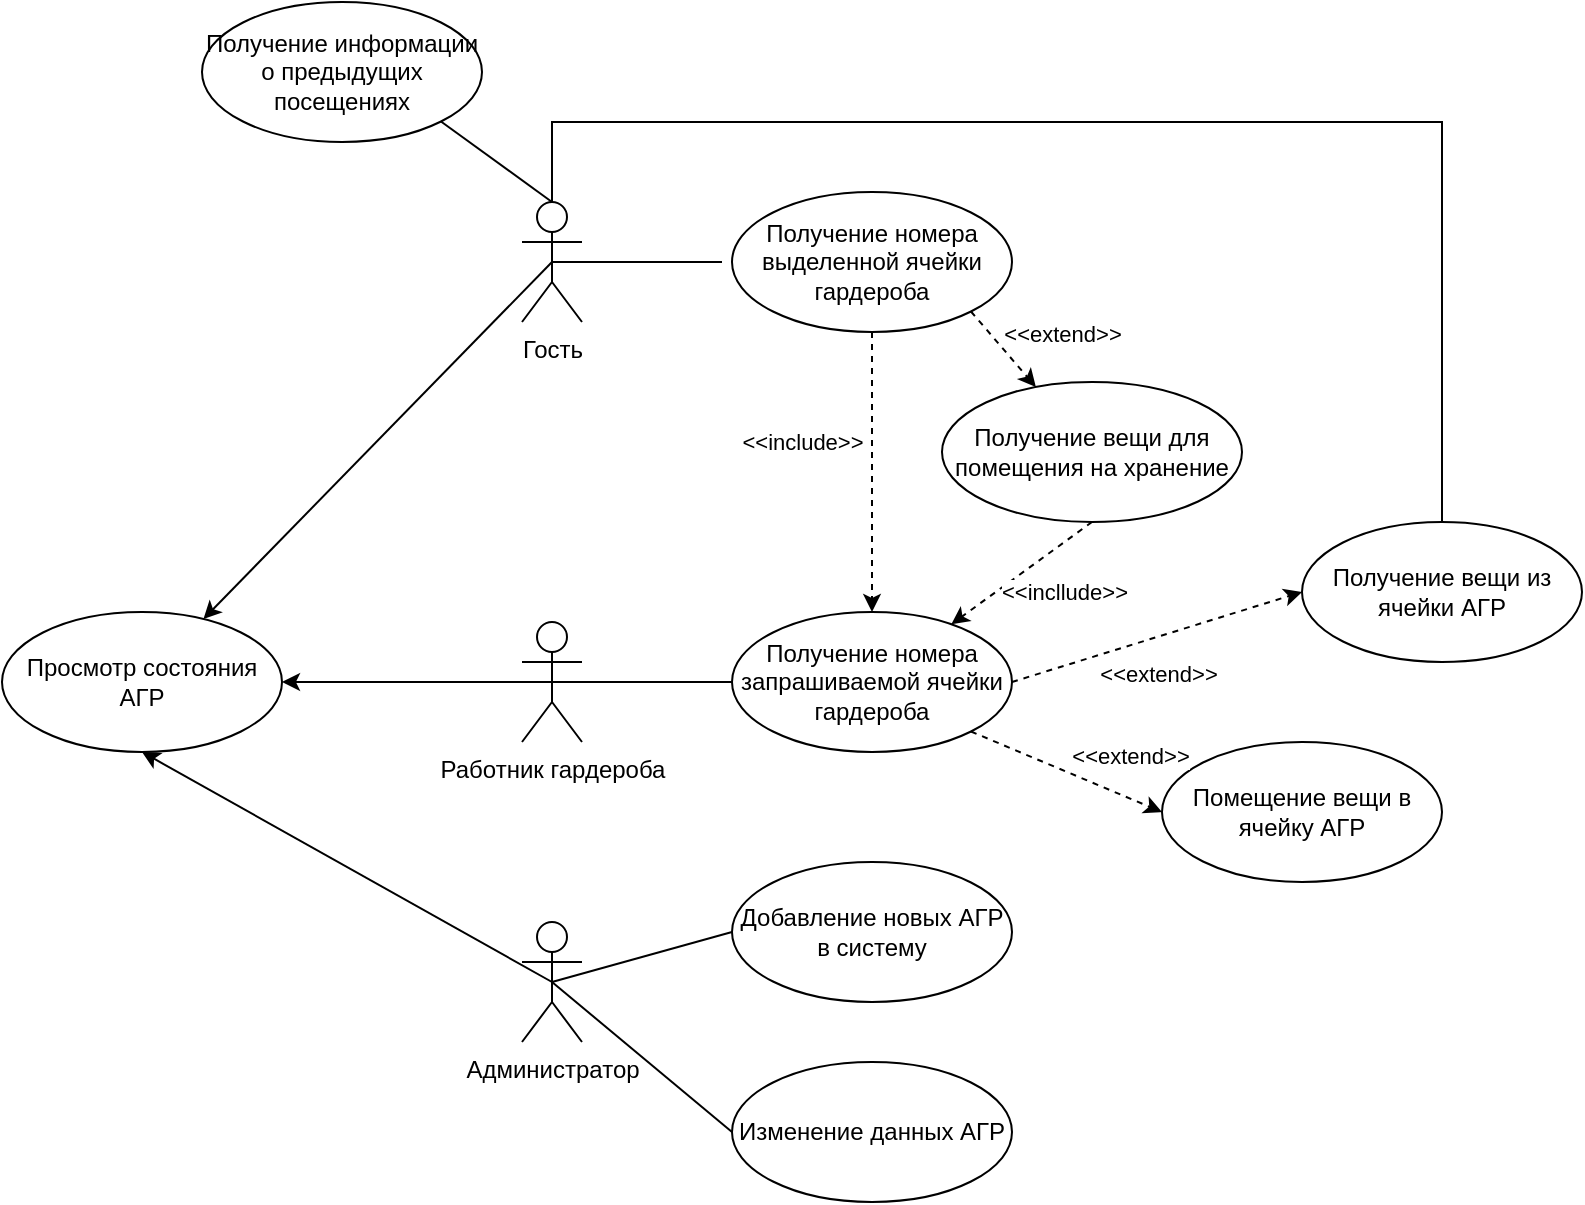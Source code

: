<mxfile version="24.0.6" type="device">
  <diagram name="Страница — 1" id="zBL7nr5m40juxzCDOqML">
    <mxGraphModel dx="1434" dy="789" grid="1" gridSize="10" guides="1" tooltips="1" connect="1" arrows="1" fold="1" page="1" pageScale="1" pageWidth="827" pageHeight="1169" math="0" shadow="0">
      <root>
        <mxCell id="0" />
        <mxCell id="1" parent="0" />
        <mxCell id="xuxrbrmnjuZVhDg_zc8x-42" style="edgeStyle=orthogonalEdgeStyle;rounded=0;orthogonalLoop=1;jettySize=auto;html=1;exitX=0.5;exitY=0.5;exitDx=0;exitDy=0;exitPerimeter=0;endArrow=none;endFill=0;" edge="1" parent="1" source="xuxrbrmnjuZVhDg_zc8x-45" target="xuxrbrmnjuZVhDg_zc8x-71">
          <mxGeometry relative="1" as="geometry">
            <Array as="points">
              <mxPoint x="695" y="180" />
              <mxPoint x="1140" y="180" />
            </Array>
          </mxGeometry>
        </mxCell>
        <mxCell id="xuxrbrmnjuZVhDg_zc8x-43" style="rounded=0;orthogonalLoop=1;jettySize=auto;html=1;exitX=0.5;exitY=0;exitDx=0;exitDy=0;exitPerimeter=0;entryX=1;entryY=1;entryDx=0;entryDy=0;endArrow=none;endFill=0;" edge="1" parent="1" source="xuxrbrmnjuZVhDg_zc8x-45" target="xuxrbrmnjuZVhDg_zc8x-80">
          <mxGeometry relative="1" as="geometry" />
        </mxCell>
        <mxCell id="xuxrbrmnjuZVhDg_zc8x-44" style="rounded=0;orthogonalLoop=1;jettySize=auto;html=1;exitX=0.5;exitY=0.5;exitDx=0;exitDy=0;exitPerimeter=0;" edge="1" parent="1" source="xuxrbrmnjuZVhDg_zc8x-45" target="xuxrbrmnjuZVhDg_zc8x-53">
          <mxGeometry relative="1" as="geometry" />
        </mxCell>
        <mxCell id="xuxrbrmnjuZVhDg_zc8x-45" value="Гость" style="shape=umlActor;verticalLabelPosition=bottom;verticalAlign=top;html=1;" vertex="1" parent="1">
          <mxGeometry x="680" y="220" width="30" height="60" as="geometry" />
        </mxCell>
        <mxCell id="xuxrbrmnjuZVhDg_zc8x-46" style="rounded=0;orthogonalLoop=1;jettySize=auto;html=1;exitX=0.5;exitY=0.5;exitDx=0;exitDy=0;exitPerimeter=0;entryX=0;entryY=0.5;entryDx=0;entryDy=0;endArrow=none;endFill=0;" edge="1" parent="1" source="xuxrbrmnjuZVhDg_zc8x-48" target="xuxrbrmnjuZVhDg_zc8x-70">
          <mxGeometry relative="1" as="geometry" />
        </mxCell>
        <mxCell id="xuxrbrmnjuZVhDg_zc8x-47" style="rounded=0;orthogonalLoop=1;jettySize=auto;html=1;exitX=0.5;exitY=0.5;exitDx=0;exitDy=0;exitPerimeter=0;entryX=1;entryY=0.5;entryDx=0;entryDy=0;" edge="1" parent="1" source="xuxrbrmnjuZVhDg_zc8x-48" target="xuxrbrmnjuZVhDg_zc8x-53">
          <mxGeometry relative="1" as="geometry" />
        </mxCell>
        <mxCell id="xuxrbrmnjuZVhDg_zc8x-48" value="Работник гардероба" style="shape=umlActor;verticalLabelPosition=bottom;verticalAlign=top;html=1;" vertex="1" parent="1">
          <mxGeometry x="680" y="430" width="30" height="60" as="geometry" />
        </mxCell>
        <mxCell id="xuxrbrmnjuZVhDg_zc8x-49" style="rounded=0;orthogonalLoop=1;jettySize=auto;html=1;exitX=0.5;exitY=0.5;exitDx=0;exitDy=0;exitPerimeter=0;entryX=0;entryY=0.5;entryDx=0;entryDy=0;endArrow=none;endFill=0;" edge="1" parent="1" source="xuxrbrmnjuZVhDg_zc8x-52" target="xuxrbrmnjuZVhDg_zc8x-60">
          <mxGeometry relative="1" as="geometry" />
        </mxCell>
        <mxCell id="xuxrbrmnjuZVhDg_zc8x-50" style="rounded=0;orthogonalLoop=1;jettySize=auto;html=1;exitX=0.5;exitY=0.5;exitDx=0;exitDy=0;exitPerimeter=0;entryX=0;entryY=0.5;entryDx=0;entryDy=0;endArrow=none;endFill=0;" edge="1" parent="1" source="xuxrbrmnjuZVhDg_zc8x-52" target="xuxrbrmnjuZVhDg_zc8x-61">
          <mxGeometry relative="1" as="geometry" />
        </mxCell>
        <mxCell id="xuxrbrmnjuZVhDg_zc8x-51" style="rounded=0;orthogonalLoop=1;jettySize=auto;html=1;exitX=0.5;exitY=0.5;exitDx=0;exitDy=0;exitPerimeter=0;entryX=0.5;entryY=1;entryDx=0;entryDy=0;" edge="1" parent="1" source="xuxrbrmnjuZVhDg_zc8x-52" target="xuxrbrmnjuZVhDg_zc8x-53">
          <mxGeometry relative="1" as="geometry" />
        </mxCell>
        <mxCell id="xuxrbrmnjuZVhDg_zc8x-52" value="Администратор&lt;br&gt;" style="shape=umlActor;verticalLabelPosition=bottom;verticalAlign=top;html=1;" vertex="1" parent="1">
          <mxGeometry x="680" y="580" width="30" height="60" as="geometry" />
        </mxCell>
        <mxCell id="xuxrbrmnjuZVhDg_zc8x-53" value="Просмотр состояния АГР" style="ellipse;whiteSpace=wrap;html=1;" vertex="1" parent="1">
          <mxGeometry x="420" y="425" width="140" height="70" as="geometry" />
        </mxCell>
        <mxCell id="xuxrbrmnjuZVhDg_zc8x-60" value="Добавление новых АГР в систему" style="ellipse;whiteSpace=wrap;html=1;" vertex="1" parent="1">
          <mxGeometry x="785" y="550" width="140" height="70" as="geometry" />
        </mxCell>
        <mxCell id="xuxrbrmnjuZVhDg_zc8x-61" value="Изменение данных АГР" style="ellipse;whiteSpace=wrap;html=1;" vertex="1" parent="1">
          <mxGeometry x="785" y="650" width="140" height="70" as="geometry" />
        </mxCell>
        <mxCell id="xuxrbrmnjuZVhDg_zc8x-62" style="rounded=0;orthogonalLoop=1;jettySize=auto;html=1;entryX=0.5;entryY=0;entryDx=0;entryDy=0;endArrow=classic;endFill=1;dashed=1;" edge="1" parent="1" source="xuxrbrmnjuZVhDg_zc8x-66" target="xuxrbrmnjuZVhDg_zc8x-70">
          <mxGeometry relative="1" as="geometry" />
        </mxCell>
        <mxCell id="xuxrbrmnjuZVhDg_zc8x-63" value="&amp;lt;&amp;lt;include&amp;gt;&amp;gt;" style="edgeLabel;html=1;align=center;verticalAlign=middle;resizable=0;points=[];" vertex="1" connectable="0" parent="xuxrbrmnjuZVhDg_zc8x-62">
          <mxGeometry x="-0.343" y="-1" relative="1" as="geometry">
            <mxPoint x="-34" y="9" as="offset" />
          </mxGeometry>
        </mxCell>
        <mxCell id="xuxrbrmnjuZVhDg_zc8x-64" style="rounded=0;orthogonalLoop=1;jettySize=auto;html=1;exitX=1;exitY=1;exitDx=0;exitDy=0;dashed=1;" edge="1" parent="1" source="xuxrbrmnjuZVhDg_zc8x-66" target="xuxrbrmnjuZVhDg_zc8x-75">
          <mxGeometry relative="1" as="geometry" />
        </mxCell>
        <mxCell id="xuxrbrmnjuZVhDg_zc8x-65" value="&amp;lt;&amp;lt;extend&amp;gt;&amp;gt;" style="edgeLabel;html=1;align=center;verticalAlign=middle;resizable=0;points=[];" vertex="1" connectable="0" parent="xuxrbrmnjuZVhDg_zc8x-64">
          <mxGeometry x="0.062" y="-1" relative="1" as="geometry">
            <mxPoint x="29" y="-10" as="offset" />
          </mxGeometry>
        </mxCell>
        <mxCell id="xuxrbrmnjuZVhDg_zc8x-66" value="Получение номера выделенной ячейки гардероба" style="ellipse;whiteSpace=wrap;html=1;" vertex="1" parent="1">
          <mxGeometry x="785" y="215" width="140" height="70" as="geometry" />
        </mxCell>
        <mxCell id="xuxrbrmnjuZVhDg_zc8x-69" style="rounded=0;orthogonalLoop=1;jettySize=auto;html=1;endArrow=none;endFill=0;entryX=0.5;entryY=0.5;entryDx=0;entryDy=0;entryPerimeter=0;" edge="1" parent="1" target="xuxrbrmnjuZVhDg_zc8x-45">
          <mxGeometry relative="1" as="geometry">
            <mxPoint x="780" y="250" as="sourcePoint" />
            <mxPoint x="581" y="347" as="targetPoint" />
            <Array as="points" />
          </mxGeometry>
        </mxCell>
        <mxCell id="xuxrbrmnjuZVhDg_zc8x-70" value="Получение номера запрашиваемой ячейки гардероба" style="ellipse;whiteSpace=wrap;html=1;" vertex="1" parent="1">
          <mxGeometry x="785" y="425" width="140" height="70" as="geometry" />
        </mxCell>
        <mxCell id="xuxrbrmnjuZVhDg_zc8x-71" value="Получение вещи из ячейки АГР" style="ellipse;whiteSpace=wrap;html=1;" vertex="1" parent="1">
          <mxGeometry x="1070" y="380" width="140" height="70" as="geometry" />
        </mxCell>
        <mxCell id="xuxrbrmnjuZVhDg_zc8x-72" value="Помещение вещи в ячейку АГР" style="ellipse;whiteSpace=wrap;html=1;" vertex="1" parent="1">
          <mxGeometry x="1000" y="490" width="140" height="70" as="geometry" />
        </mxCell>
        <mxCell id="xuxrbrmnjuZVhDg_zc8x-73" style="rounded=0;orthogonalLoop=1;jettySize=auto;html=1;exitX=0.5;exitY=1;exitDx=0;exitDy=0;dashed=1;" edge="1" parent="1" source="xuxrbrmnjuZVhDg_zc8x-75" target="xuxrbrmnjuZVhDg_zc8x-70">
          <mxGeometry relative="1" as="geometry" />
        </mxCell>
        <mxCell id="xuxrbrmnjuZVhDg_zc8x-74" value="&amp;lt;&amp;lt;incllude&amp;gt;&amp;gt;" style="edgeLabel;html=1;align=center;verticalAlign=middle;resizable=0;points=[];" vertex="1" connectable="0" parent="xuxrbrmnjuZVhDg_zc8x-73">
          <mxGeometry x="-0.339" y="4" relative="1" as="geometry">
            <mxPoint x="6" y="15" as="offset" />
          </mxGeometry>
        </mxCell>
        <mxCell id="xuxrbrmnjuZVhDg_zc8x-75" value="Получение вещи для помещения на хранение" style="ellipse;whiteSpace=wrap;html=1;" vertex="1" parent="1">
          <mxGeometry x="890" y="310" width="150" height="70" as="geometry" />
        </mxCell>
        <mxCell id="xuxrbrmnjuZVhDg_zc8x-76" style="rounded=0;orthogonalLoop=1;jettySize=auto;html=1;dashed=1;entryX=0;entryY=0.5;entryDx=0;entryDy=0;exitX=1;exitY=0.5;exitDx=0;exitDy=0;" edge="1" parent="1" source="xuxrbrmnjuZVhDg_zc8x-70" target="xuxrbrmnjuZVhDg_zc8x-71">
          <mxGeometry relative="1" as="geometry">
            <mxPoint x="950" y="470" as="sourcePoint" />
            <mxPoint x="947" y="323" as="targetPoint" />
          </mxGeometry>
        </mxCell>
        <mxCell id="xuxrbrmnjuZVhDg_zc8x-77" value="&amp;lt;&amp;lt;extend&amp;gt;&amp;gt;" style="edgeLabel;html=1;align=center;verticalAlign=middle;resizable=0;points=[];" vertex="1" connectable="0" parent="xuxrbrmnjuZVhDg_zc8x-76">
          <mxGeometry x="0.062" y="-1" relative="1" as="geometry">
            <mxPoint x="-4" y="19" as="offset" />
          </mxGeometry>
        </mxCell>
        <mxCell id="xuxrbrmnjuZVhDg_zc8x-78" style="rounded=0;orthogonalLoop=1;jettySize=auto;html=1;exitX=1;exitY=1;exitDx=0;exitDy=0;dashed=1;entryX=0;entryY=0.5;entryDx=0;entryDy=0;" edge="1" parent="1" source="xuxrbrmnjuZVhDg_zc8x-70" target="xuxrbrmnjuZVhDg_zc8x-72">
          <mxGeometry relative="1" as="geometry">
            <mxPoint x="935" y="470" as="sourcePoint" />
            <mxPoint x="1082" y="432" as="targetPoint" />
          </mxGeometry>
        </mxCell>
        <mxCell id="xuxrbrmnjuZVhDg_zc8x-79" value="&amp;lt;&amp;lt;extend&amp;gt;&amp;gt;" style="edgeLabel;html=1;align=center;verticalAlign=middle;resizable=0;points=[];" vertex="1" connectable="0" parent="xuxrbrmnjuZVhDg_zc8x-78">
          <mxGeometry x="0.062" y="-1" relative="1" as="geometry">
            <mxPoint x="29" y="-10" as="offset" />
          </mxGeometry>
        </mxCell>
        <mxCell id="xuxrbrmnjuZVhDg_zc8x-80" value="Получение информации о предыдущих посещениях" style="ellipse;whiteSpace=wrap;html=1;" vertex="1" parent="1">
          <mxGeometry x="520" y="120" width="140" height="70" as="geometry" />
        </mxCell>
      </root>
    </mxGraphModel>
  </diagram>
</mxfile>
